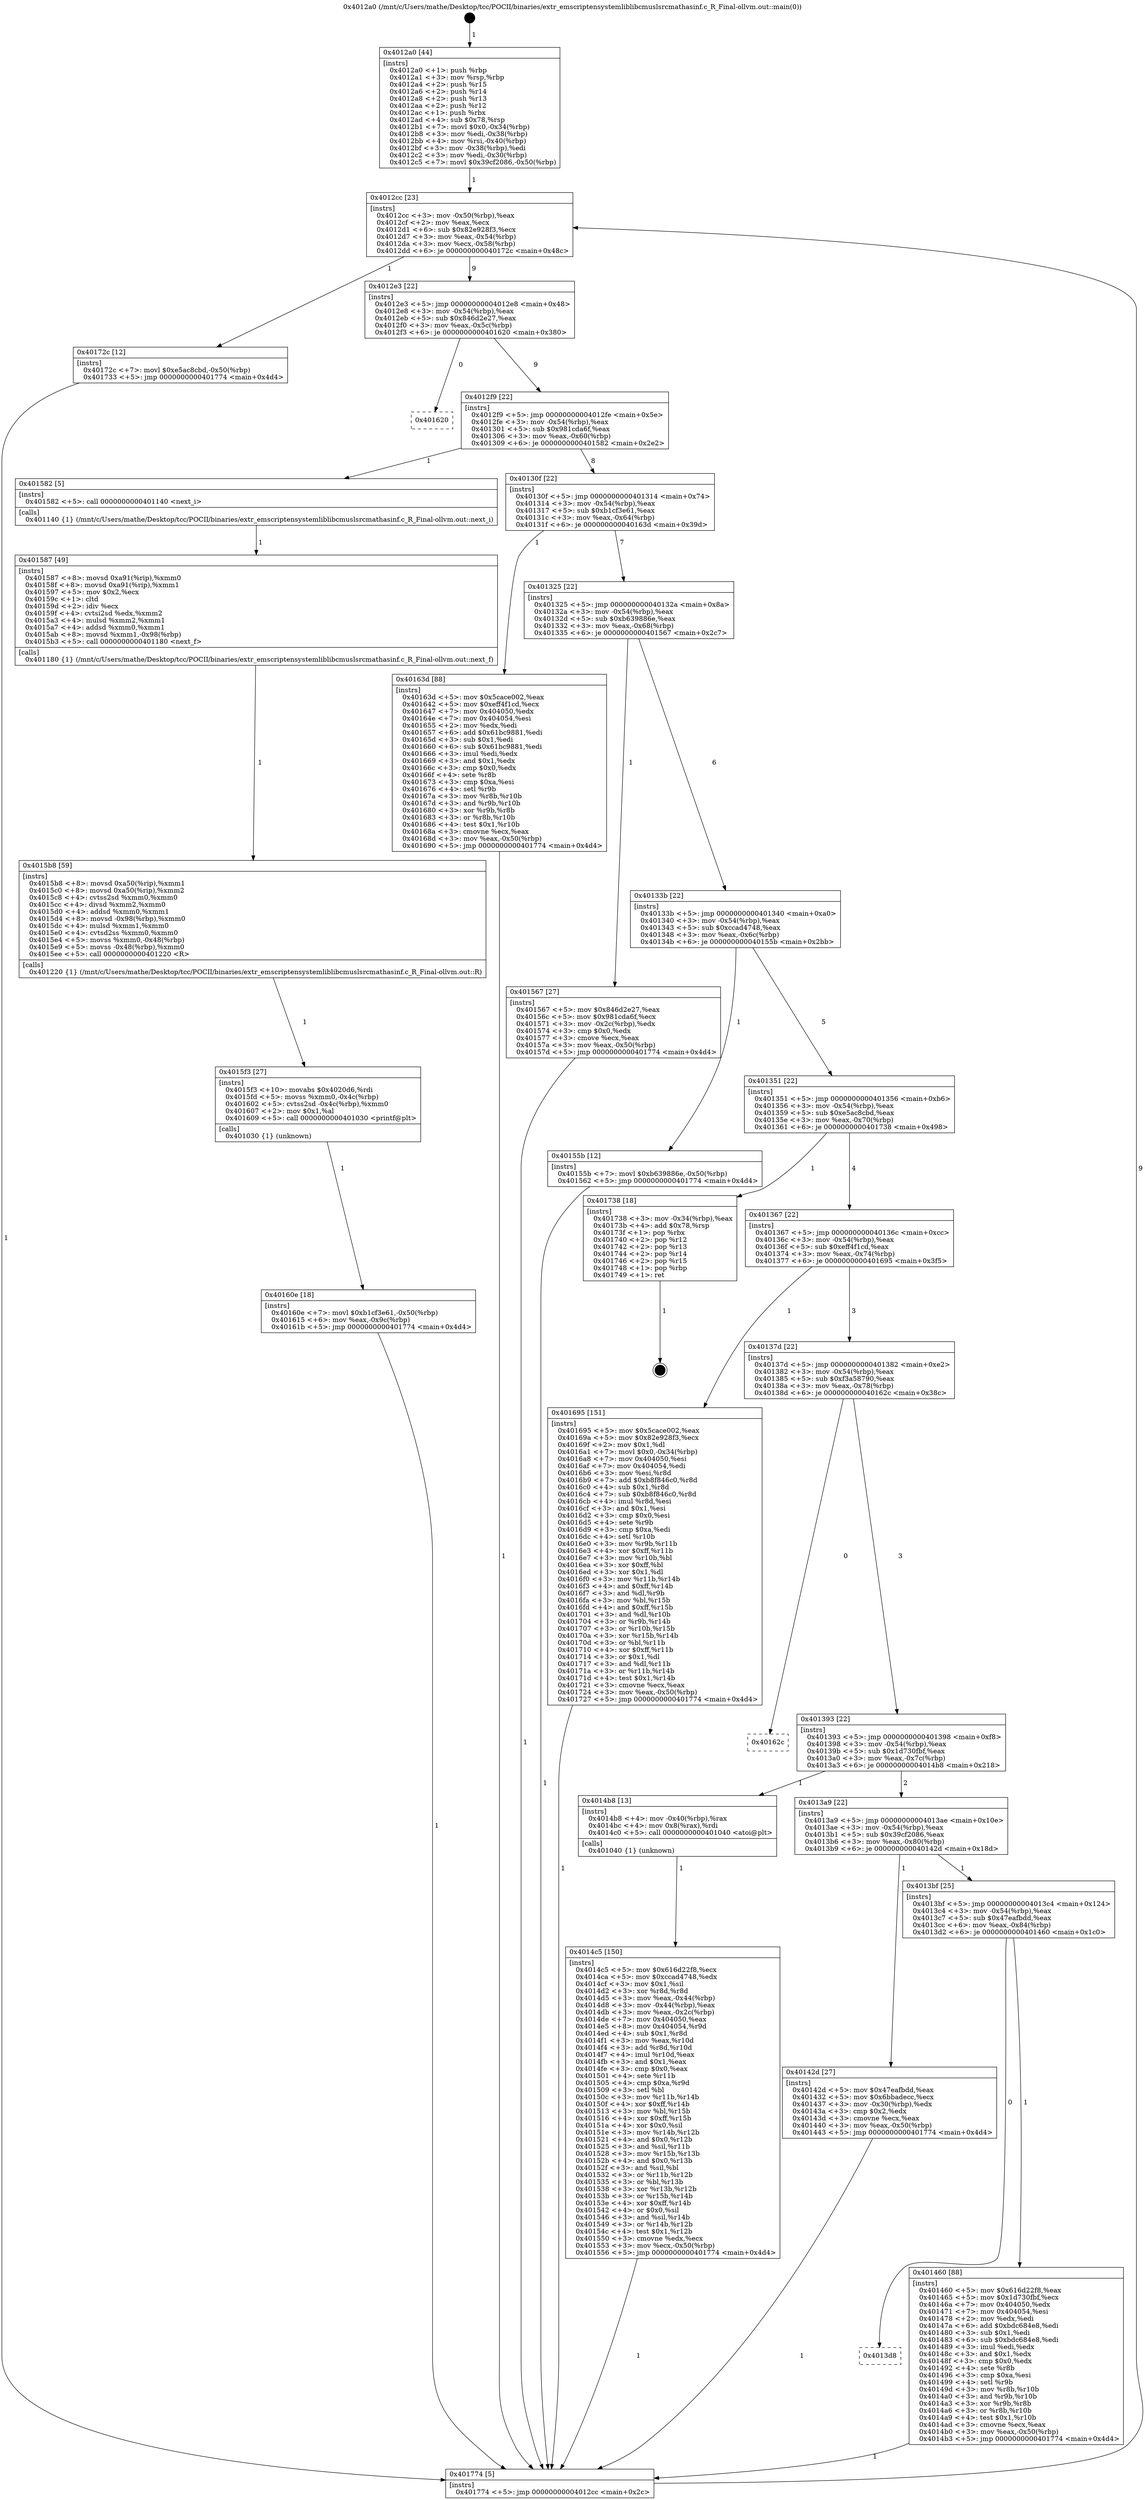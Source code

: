 digraph "0x4012a0" {
  label = "0x4012a0 (/mnt/c/Users/mathe/Desktop/tcc/POCII/binaries/extr_emscriptensystemliblibcmuslsrcmathasinf.c_R_Final-ollvm.out::main(0))"
  labelloc = "t"
  node[shape=record]

  Entry [label="",width=0.3,height=0.3,shape=circle,fillcolor=black,style=filled]
  "0x4012cc" [label="{
     0x4012cc [23]\l
     | [instrs]\l
     &nbsp;&nbsp;0x4012cc \<+3\>: mov -0x50(%rbp),%eax\l
     &nbsp;&nbsp;0x4012cf \<+2\>: mov %eax,%ecx\l
     &nbsp;&nbsp;0x4012d1 \<+6\>: sub $0x82e928f3,%ecx\l
     &nbsp;&nbsp;0x4012d7 \<+3\>: mov %eax,-0x54(%rbp)\l
     &nbsp;&nbsp;0x4012da \<+3\>: mov %ecx,-0x58(%rbp)\l
     &nbsp;&nbsp;0x4012dd \<+6\>: je 000000000040172c \<main+0x48c\>\l
  }"]
  "0x40172c" [label="{
     0x40172c [12]\l
     | [instrs]\l
     &nbsp;&nbsp;0x40172c \<+7\>: movl $0xe5ac8cbd,-0x50(%rbp)\l
     &nbsp;&nbsp;0x401733 \<+5\>: jmp 0000000000401774 \<main+0x4d4\>\l
  }"]
  "0x4012e3" [label="{
     0x4012e3 [22]\l
     | [instrs]\l
     &nbsp;&nbsp;0x4012e3 \<+5\>: jmp 00000000004012e8 \<main+0x48\>\l
     &nbsp;&nbsp;0x4012e8 \<+3\>: mov -0x54(%rbp),%eax\l
     &nbsp;&nbsp;0x4012eb \<+5\>: sub $0x846d2e27,%eax\l
     &nbsp;&nbsp;0x4012f0 \<+3\>: mov %eax,-0x5c(%rbp)\l
     &nbsp;&nbsp;0x4012f3 \<+6\>: je 0000000000401620 \<main+0x380\>\l
  }"]
  Exit [label="",width=0.3,height=0.3,shape=circle,fillcolor=black,style=filled,peripheries=2]
  "0x401620" [label="{
     0x401620\l
  }", style=dashed]
  "0x4012f9" [label="{
     0x4012f9 [22]\l
     | [instrs]\l
     &nbsp;&nbsp;0x4012f9 \<+5\>: jmp 00000000004012fe \<main+0x5e\>\l
     &nbsp;&nbsp;0x4012fe \<+3\>: mov -0x54(%rbp),%eax\l
     &nbsp;&nbsp;0x401301 \<+5\>: sub $0x981cda6f,%eax\l
     &nbsp;&nbsp;0x401306 \<+3\>: mov %eax,-0x60(%rbp)\l
     &nbsp;&nbsp;0x401309 \<+6\>: je 0000000000401582 \<main+0x2e2\>\l
  }"]
  "0x40160e" [label="{
     0x40160e [18]\l
     | [instrs]\l
     &nbsp;&nbsp;0x40160e \<+7\>: movl $0xb1cf3e61,-0x50(%rbp)\l
     &nbsp;&nbsp;0x401615 \<+6\>: mov %eax,-0x9c(%rbp)\l
     &nbsp;&nbsp;0x40161b \<+5\>: jmp 0000000000401774 \<main+0x4d4\>\l
  }"]
  "0x401582" [label="{
     0x401582 [5]\l
     | [instrs]\l
     &nbsp;&nbsp;0x401582 \<+5\>: call 0000000000401140 \<next_i\>\l
     | [calls]\l
     &nbsp;&nbsp;0x401140 \{1\} (/mnt/c/Users/mathe/Desktop/tcc/POCII/binaries/extr_emscriptensystemliblibcmuslsrcmathasinf.c_R_Final-ollvm.out::next_i)\l
  }"]
  "0x40130f" [label="{
     0x40130f [22]\l
     | [instrs]\l
     &nbsp;&nbsp;0x40130f \<+5\>: jmp 0000000000401314 \<main+0x74\>\l
     &nbsp;&nbsp;0x401314 \<+3\>: mov -0x54(%rbp),%eax\l
     &nbsp;&nbsp;0x401317 \<+5\>: sub $0xb1cf3e61,%eax\l
     &nbsp;&nbsp;0x40131c \<+3\>: mov %eax,-0x64(%rbp)\l
     &nbsp;&nbsp;0x40131f \<+6\>: je 000000000040163d \<main+0x39d\>\l
  }"]
  "0x4015f3" [label="{
     0x4015f3 [27]\l
     | [instrs]\l
     &nbsp;&nbsp;0x4015f3 \<+10\>: movabs $0x4020d6,%rdi\l
     &nbsp;&nbsp;0x4015fd \<+5\>: movss %xmm0,-0x4c(%rbp)\l
     &nbsp;&nbsp;0x401602 \<+5\>: cvtss2sd -0x4c(%rbp),%xmm0\l
     &nbsp;&nbsp;0x401607 \<+2\>: mov $0x1,%al\l
     &nbsp;&nbsp;0x401609 \<+5\>: call 0000000000401030 \<printf@plt\>\l
     | [calls]\l
     &nbsp;&nbsp;0x401030 \{1\} (unknown)\l
  }"]
  "0x40163d" [label="{
     0x40163d [88]\l
     | [instrs]\l
     &nbsp;&nbsp;0x40163d \<+5\>: mov $0x5cace002,%eax\l
     &nbsp;&nbsp;0x401642 \<+5\>: mov $0xeff4f1cd,%ecx\l
     &nbsp;&nbsp;0x401647 \<+7\>: mov 0x404050,%edx\l
     &nbsp;&nbsp;0x40164e \<+7\>: mov 0x404054,%esi\l
     &nbsp;&nbsp;0x401655 \<+2\>: mov %edx,%edi\l
     &nbsp;&nbsp;0x401657 \<+6\>: add $0x61bc9881,%edi\l
     &nbsp;&nbsp;0x40165d \<+3\>: sub $0x1,%edi\l
     &nbsp;&nbsp;0x401660 \<+6\>: sub $0x61bc9881,%edi\l
     &nbsp;&nbsp;0x401666 \<+3\>: imul %edi,%edx\l
     &nbsp;&nbsp;0x401669 \<+3\>: and $0x1,%edx\l
     &nbsp;&nbsp;0x40166c \<+3\>: cmp $0x0,%edx\l
     &nbsp;&nbsp;0x40166f \<+4\>: sete %r8b\l
     &nbsp;&nbsp;0x401673 \<+3\>: cmp $0xa,%esi\l
     &nbsp;&nbsp;0x401676 \<+4\>: setl %r9b\l
     &nbsp;&nbsp;0x40167a \<+3\>: mov %r8b,%r10b\l
     &nbsp;&nbsp;0x40167d \<+3\>: and %r9b,%r10b\l
     &nbsp;&nbsp;0x401680 \<+3\>: xor %r9b,%r8b\l
     &nbsp;&nbsp;0x401683 \<+3\>: or %r8b,%r10b\l
     &nbsp;&nbsp;0x401686 \<+4\>: test $0x1,%r10b\l
     &nbsp;&nbsp;0x40168a \<+3\>: cmovne %ecx,%eax\l
     &nbsp;&nbsp;0x40168d \<+3\>: mov %eax,-0x50(%rbp)\l
     &nbsp;&nbsp;0x401690 \<+5\>: jmp 0000000000401774 \<main+0x4d4\>\l
  }"]
  "0x401325" [label="{
     0x401325 [22]\l
     | [instrs]\l
     &nbsp;&nbsp;0x401325 \<+5\>: jmp 000000000040132a \<main+0x8a\>\l
     &nbsp;&nbsp;0x40132a \<+3\>: mov -0x54(%rbp),%eax\l
     &nbsp;&nbsp;0x40132d \<+5\>: sub $0xb639886e,%eax\l
     &nbsp;&nbsp;0x401332 \<+3\>: mov %eax,-0x68(%rbp)\l
     &nbsp;&nbsp;0x401335 \<+6\>: je 0000000000401567 \<main+0x2c7\>\l
  }"]
  "0x4015b8" [label="{
     0x4015b8 [59]\l
     | [instrs]\l
     &nbsp;&nbsp;0x4015b8 \<+8\>: movsd 0xa50(%rip),%xmm1\l
     &nbsp;&nbsp;0x4015c0 \<+8\>: movsd 0xa50(%rip),%xmm2\l
     &nbsp;&nbsp;0x4015c8 \<+4\>: cvtss2sd %xmm0,%xmm0\l
     &nbsp;&nbsp;0x4015cc \<+4\>: divsd %xmm2,%xmm0\l
     &nbsp;&nbsp;0x4015d0 \<+4\>: addsd %xmm0,%xmm1\l
     &nbsp;&nbsp;0x4015d4 \<+8\>: movsd -0x98(%rbp),%xmm0\l
     &nbsp;&nbsp;0x4015dc \<+4\>: mulsd %xmm1,%xmm0\l
     &nbsp;&nbsp;0x4015e0 \<+4\>: cvtsd2ss %xmm0,%xmm0\l
     &nbsp;&nbsp;0x4015e4 \<+5\>: movss %xmm0,-0x48(%rbp)\l
     &nbsp;&nbsp;0x4015e9 \<+5\>: movss -0x48(%rbp),%xmm0\l
     &nbsp;&nbsp;0x4015ee \<+5\>: call 0000000000401220 \<R\>\l
     | [calls]\l
     &nbsp;&nbsp;0x401220 \{1\} (/mnt/c/Users/mathe/Desktop/tcc/POCII/binaries/extr_emscriptensystemliblibcmuslsrcmathasinf.c_R_Final-ollvm.out::R)\l
  }"]
  "0x401567" [label="{
     0x401567 [27]\l
     | [instrs]\l
     &nbsp;&nbsp;0x401567 \<+5\>: mov $0x846d2e27,%eax\l
     &nbsp;&nbsp;0x40156c \<+5\>: mov $0x981cda6f,%ecx\l
     &nbsp;&nbsp;0x401571 \<+3\>: mov -0x2c(%rbp),%edx\l
     &nbsp;&nbsp;0x401574 \<+3\>: cmp $0x0,%edx\l
     &nbsp;&nbsp;0x401577 \<+3\>: cmove %ecx,%eax\l
     &nbsp;&nbsp;0x40157a \<+3\>: mov %eax,-0x50(%rbp)\l
     &nbsp;&nbsp;0x40157d \<+5\>: jmp 0000000000401774 \<main+0x4d4\>\l
  }"]
  "0x40133b" [label="{
     0x40133b [22]\l
     | [instrs]\l
     &nbsp;&nbsp;0x40133b \<+5\>: jmp 0000000000401340 \<main+0xa0\>\l
     &nbsp;&nbsp;0x401340 \<+3\>: mov -0x54(%rbp),%eax\l
     &nbsp;&nbsp;0x401343 \<+5\>: sub $0xccad4748,%eax\l
     &nbsp;&nbsp;0x401348 \<+3\>: mov %eax,-0x6c(%rbp)\l
     &nbsp;&nbsp;0x40134b \<+6\>: je 000000000040155b \<main+0x2bb\>\l
  }"]
  "0x401587" [label="{
     0x401587 [49]\l
     | [instrs]\l
     &nbsp;&nbsp;0x401587 \<+8\>: movsd 0xa91(%rip),%xmm0\l
     &nbsp;&nbsp;0x40158f \<+8\>: movsd 0xa91(%rip),%xmm1\l
     &nbsp;&nbsp;0x401597 \<+5\>: mov $0x2,%ecx\l
     &nbsp;&nbsp;0x40159c \<+1\>: cltd\l
     &nbsp;&nbsp;0x40159d \<+2\>: idiv %ecx\l
     &nbsp;&nbsp;0x40159f \<+4\>: cvtsi2sd %edx,%xmm2\l
     &nbsp;&nbsp;0x4015a3 \<+4\>: mulsd %xmm2,%xmm1\l
     &nbsp;&nbsp;0x4015a7 \<+4\>: addsd %xmm0,%xmm1\l
     &nbsp;&nbsp;0x4015ab \<+8\>: movsd %xmm1,-0x98(%rbp)\l
     &nbsp;&nbsp;0x4015b3 \<+5\>: call 0000000000401180 \<next_f\>\l
     | [calls]\l
     &nbsp;&nbsp;0x401180 \{1\} (/mnt/c/Users/mathe/Desktop/tcc/POCII/binaries/extr_emscriptensystemliblibcmuslsrcmathasinf.c_R_Final-ollvm.out::next_f)\l
  }"]
  "0x40155b" [label="{
     0x40155b [12]\l
     | [instrs]\l
     &nbsp;&nbsp;0x40155b \<+7\>: movl $0xb639886e,-0x50(%rbp)\l
     &nbsp;&nbsp;0x401562 \<+5\>: jmp 0000000000401774 \<main+0x4d4\>\l
  }"]
  "0x401351" [label="{
     0x401351 [22]\l
     | [instrs]\l
     &nbsp;&nbsp;0x401351 \<+5\>: jmp 0000000000401356 \<main+0xb6\>\l
     &nbsp;&nbsp;0x401356 \<+3\>: mov -0x54(%rbp),%eax\l
     &nbsp;&nbsp;0x401359 \<+5\>: sub $0xe5ac8cbd,%eax\l
     &nbsp;&nbsp;0x40135e \<+3\>: mov %eax,-0x70(%rbp)\l
     &nbsp;&nbsp;0x401361 \<+6\>: je 0000000000401738 \<main+0x498\>\l
  }"]
  "0x4014c5" [label="{
     0x4014c5 [150]\l
     | [instrs]\l
     &nbsp;&nbsp;0x4014c5 \<+5\>: mov $0x616d22f8,%ecx\l
     &nbsp;&nbsp;0x4014ca \<+5\>: mov $0xccad4748,%edx\l
     &nbsp;&nbsp;0x4014cf \<+3\>: mov $0x1,%sil\l
     &nbsp;&nbsp;0x4014d2 \<+3\>: xor %r8d,%r8d\l
     &nbsp;&nbsp;0x4014d5 \<+3\>: mov %eax,-0x44(%rbp)\l
     &nbsp;&nbsp;0x4014d8 \<+3\>: mov -0x44(%rbp),%eax\l
     &nbsp;&nbsp;0x4014db \<+3\>: mov %eax,-0x2c(%rbp)\l
     &nbsp;&nbsp;0x4014de \<+7\>: mov 0x404050,%eax\l
     &nbsp;&nbsp;0x4014e5 \<+8\>: mov 0x404054,%r9d\l
     &nbsp;&nbsp;0x4014ed \<+4\>: sub $0x1,%r8d\l
     &nbsp;&nbsp;0x4014f1 \<+3\>: mov %eax,%r10d\l
     &nbsp;&nbsp;0x4014f4 \<+3\>: add %r8d,%r10d\l
     &nbsp;&nbsp;0x4014f7 \<+4\>: imul %r10d,%eax\l
     &nbsp;&nbsp;0x4014fb \<+3\>: and $0x1,%eax\l
     &nbsp;&nbsp;0x4014fe \<+3\>: cmp $0x0,%eax\l
     &nbsp;&nbsp;0x401501 \<+4\>: sete %r11b\l
     &nbsp;&nbsp;0x401505 \<+4\>: cmp $0xa,%r9d\l
     &nbsp;&nbsp;0x401509 \<+3\>: setl %bl\l
     &nbsp;&nbsp;0x40150c \<+3\>: mov %r11b,%r14b\l
     &nbsp;&nbsp;0x40150f \<+4\>: xor $0xff,%r14b\l
     &nbsp;&nbsp;0x401513 \<+3\>: mov %bl,%r15b\l
     &nbsp;&nbsp;0x401516 \<+4\>: xor $0xff,%r15b\l
     &nbsp;&nbsp;0x40151a \<+4\>: xor $0x0,%sil\l
     &nbsp;&nbsp;0x40151e \<+3\>: mov %r14b,%r12b\l
     &nbsp;&nbsp;0x401521 \<+4\>: and $0x0,%r12b\l
     &nbsp;&nbsp;0x401525 \<+3\>: and %sil,%r11b\l
     &nbsp;&nbsp;0x401528 \<+3\>: mov %r15b,%r13b\l
     &nbsp;&nbsp;0x40152b \<+4\>: and $0x0,%r13b\l
     &nbsp;&nbsp;0x40152f \<+3\>: and %sil,%bl\l
     &nbsp;&nbsp;0x401532 \<+3\>: or %r11b,%r12b\l
     &nbsp;&nbsp;0x401535 \<+3\>: or %bl,%r13b\l
     &nbsp;&nbsp;0x401538 \<+3\>: xor %r13b,%r12b\l
     &nbsp;&nbsp;0x40153b \<+3\>: or %r15b,%r14b\l
     &nbsp;&nbsp;0x40153e \<+4\>: xor $0xff,%r14b\l
     &nbsp;&nbsp;0x401542 \<+4\>: or $0x0,%sil\l
     &nbsp;&nbsp;0x401546 \<+3\>: and %sil,%r14b\l
     &nbsp;&nbsp;0x401549 \<+3\>: or %r14b,%r12b\l
     &nbsp;&nbsp;0x40154c \<+4\>: test $0x1,%r12b\l
     &nbsp;&nbsp;0x401550 \<+3\>: cmovne %edx,%ecx\l
     &nbsp;&nbsp;0x401553 \<+3\>: mov %ecx,-0x50(%rbp)\l
     &nbsp;&nbsp;0x401556 \<+5\>: jmp 0000000000401774 \<main+0x4d4\>\l
  }"]
  "0x401738" [label="{
     0x401738 [18]\l
     | [instrs]\l
     &nbsp;&nbsp;0x401738 \<+3\>: mov -0x34(%rbp),%eax\l
     &nbsp;&nbsp;0x40173b \<+4\>: add $0x78,%rsp\l
     &nbsp;&nbsp;0x40173f \<+1\>: pop %rbx\l
     &nbsp;&nbsp;0x401740 \<+2\>: pop %r12\l
     &nbsp;&nbsp;0x401742 \<+2\>: pop %r13\l
     &nbsp;&nbsp;0x401744 \<+2\>: pop %r14\l
     &nbsp;&nbsp;0x401746 \<+2\>: pop %r15\l
     &nbsp;&nbsp;0x401748 \<+1\>: pop %rbp\l
     &nbsp;&nbsp;0x401749 \<+1\>: ret\l
  }"]
  "0x401367" [label="{
     0x401367 [22]\l
     | [instrs]\l
     &nbsp;&nbsp;0x401367 \<+5\>: jmp 000000000040136c \<main+0xcc\>\l
     &nbsp;&nbsp;0x40136c \<+3\>: mov -0x54(%rbp),%eax\l
     &nbsp;&nbsp;0x40136f \<+5\>: sub $0xeff4f1cd,%eax\l
     &nbsp;&nbsp;0x401374 \<+3\>: mov %eax,-0x74(%rbp)\l
     &nbsp;&nbsp;0x401377 \<+6\>: je 0000000000401695 \<main+0x3f5\>\l
  }"]
  "0x4013d8" [label="{
     0x4013d8\l
  }", style=dashed]
  "0x401695" [label="{
     0x401695 [151]\l
     | [instrs]\l
     &nbsp;&nbsp;0x401695 \<+5\>: mov $0x5cace002,%eax\l
     &nbsp;&nbsp;0x40169a \<+5\>: mov $0x82e928f3,%ecx\l
     &nbsp;&nbsp;0x40169f \<+2\>: mov $0x1,%dl\l
     &nbsp;&nbsp;0x4016a1 \<+7\>: movl $0x0,-0x34(%rbp)\l
     &nbsp;&nbsp;0x4016a8 \<+7\>: mov 0x404050,%esi\l
     &nbsp;&nbsp;0x4016af \<+7\>: mov 0x404054,%edi\l
     &nbsp;&nbsp;0x4016b6 \<+3\>: mov %esi,%r8d\l
     &nbsp;&nbsp;0x4016b9 \<+7\>: add $0xb8f846c0,%r8d\l
     &nbsp;&nbsp;0x4016c0 \<+4\>: sub $0x1,%r8d\l
     &nbsp;&nbsp;0x4016c4 \<+7\>: sub $0xb8f846c0,%r8d\l
     &nbsp;&nbsp;0x4016cb \<+4\>: imul %r8d,%esi\l
     &nbsp;&nbsp;0x4016cf \<+3\>: and $0x1,%esi\l
     &nbsp;&nbsp;0x4016d2 \<+3\>: cmp $0x0,%esi\l
     &nbsp;&nbsp;0x4016d5 \<+4\>: sete %r9b\l
     &nbsp;&nbsp;0x4016d9 \<+3\>: cmp $0xa,%edi\l
     &nbsp;&nbsp;0x4016dc \<+4\>: setl %r10b\l
     &nbsp;&nbsp;0x4016e0 \<+3\>: mov %r9b,%r11b\l
     &nbsp;&nbsp;0x4016e3 \<+4\>: xor $0xff,%r11b\l
     &nbsp;&nbsp;0x4016e7 \<+3\>: mov %r10b,%bl\l
     &nbsp;&nbsp;0x4016ea \<+3\>: xor $0xff,%bl\l
     &nbsp;&nbsp;0x4016ed \<+3\>: xor $0x1,%dl\l
     &nbsp;&nbsp;0x4016f0 \<+3\>: mov %r11b,%r14b\l
     &nbsp;&nbsp;0x4016f3 \<+4\>: and $0xff,%r14b\l
     &nbsp;&nbsp;0x4016f7 \<+3\>: and %dl,%r9b\l
     &nbsp;&nbsp;0x4016fa \<+3\>: mov %bl,%r15b\l
     &nbsp;&nbsp;0x4016fd \<+4\>: and $0xff,%r15b\l
     &nbsp;&nbsp;0x401701 \<+3\>: and %dl,%r10b\l
     &nbsp;&nbsp;0x401704 \<+3\>: or %r9b,%r14b\l
     &nbsp;&nbsp;0x401707 \<+3\>: or %r10b,%r15b\l
     &nbsp;&nbsp;0x40170a \<+3\>: xor %r15b,%r14b\l
     &nbsp;&nbsp;0x40170d \<+3\>: or %bl,%r11b\l
     &nbsp;&nbsp;0x401710 \<+4\>: xor $0xff,%r11b\l
     &nbsp;&nbsp;0x401714 \<+3\>: or $0x1,%dl\l
     &nbsp;&nbsp;0x401717 \<+3\>: and %dl,%r11b\l
     &nbsp;&nbsp;0x40171a \<+3\>: or %r11b,%r14b\l
     &nbsp;&nbsp;0x40171d \<+4\>: test $0x1,%r14b\l
     &nbsp;&nbsp;0x401721 \<+3\>: cmovne %ecx,%eax\l
     &nbsp;&nbsp;0x401724 \<+3\>: mov %eax,-0x50(%rbp)\l
     &nbsp;&nbsp;0x401727 \<+5\>: jmp 0000000000401774 \<main+0x4d4\>\l
  }"]
  "0x40137d" [label="{
     0x40137d [22]\l
     | [instrs]\l
     &nbsp;&nbsp;0x40137d \<+5\>: jmp 0000000000401382 \<main+0xe2\>\l
     &nbsp;&nbsp;0x401382 \<+3\>: mov -0x54(%rbp),%eax\l
     &nbsp;&nbsp;0x401385 \<+5\>: sub $0xf3a58790,%eax\l
     &nbsp;&nbsp;0x40138a \<+3\>: mov %eax,-0x78(%rbp)\l
     &nbsp;&nbsp;0x40138d \<+6\>: je 000000000040162c \<main+0x38c\>\l
  }"]
  "0x401460" [label="{
     0x401460 [88]\l
     | [instrs]\l
     &nbsp;&nbsp;0x401460 \<+5\>: mov $0x616d22f8,%eax\l
     &nbsp;&nbsp;0x401465 \<+5\>: mov $0x1d730fbf,%ecx\l
     &nbsp;&nbsp;0x40146a \<+7\>: mov 0x404050,%edx\l
     &nbsp;&nbsp;0x401471 \<+7\>: mov 0x404054,%esi\l
     &nbsp;&nbsp;0x401478 \<+2\>: mov %edx,%edi\l
     &nbsp;&nbsp;0x40147a \<+6\>: add $0xbdc684e8,%edi\l
     &nbsp;&nbsp;0x401480 \<+3\>: sub $0x1,%edi\l
     &nbsp;&nbsp;0x401483 \<+6\>: sub $0xbdc684e8,%edi\l
     &nbsp;&nbsp;0x401489 \<+3\>: imul %edi,%edx\l
     &nbsp;&nbsp;0x40148c \<+3\>: and $0x1,%edx\l
     &nbsp;&nbsp;0x40148f \<+3\>: cmp $0x0,%edx\l
     &nbsp;&nbsp;0x401492 \<+4\>: sete %r8b\l
     &nbsp;&nbsp;0x401496 \<+3\>: cmp $0xa,%esi\l
     &nbsp;&nbsp;0x401499 \<+4\>: setl %r9b\l
     &nbsp;&nbsp;0x40149d \<+3\>: mov %r8b,%r10b\l
     &nbsp;&nbsp;0x4014a0 \<+3\>: and %r9b,%r10b\l
     &nbsp;&nbsp;0x4014a3 \<+3\>: xor %r9b,%r8b\l
     &nbsp;&nbsp;0x4014a6 \<+3\>: or %r8b,%r10b\l
     &nbsp;&nbsp;0x4014a9 \<+4\>: test $0x1,%r10b\l
     &nbsp;&nbsp;0x4014ad \<+3\>: cmovne %ecx,%eax\l
     &nbsp;&nbsp;0x4014b0 \<+3\>: mov %eax,-0x50(%rbp)\l
     &nbsp;&nbsp;0x4014b3 \<+5\>: jmp 0000000000401774 \<main+0x4d4\>\l
  }"]
  "0x40162c" [label="{
     0x40162c\l
  }", style=dashed]
  "0x401393" [label="{
     0x401393 [22]\l
     | [instrs]\l
     &nbsp;&nbsp;0x401393 \<+5\>: jmp 0000000000401398 \<main+0xf8\>\l
     &nbsp;&nbsp;0x401398 \<+3\>: mov -0x54(%rbp),%eax\l
     &nbsp;&nbsp;0x40139b \<+5\>: sub $0x1d730fbf,%eax\l
     &nbsp;&nbsp;0x4013a0 \<+3\>: mov %eax,-0x7c(%rbp)\l
     &nbsp;&nbsp;0x4013a3 \<+6\>: je 00000000004014b8 \<main+0x218\>\l
  }"]
  "0x4012a0" [label="{
     0x4012a0 [44]\l
     | [instrs]\l
     &nbsp;&nbsp;0x4012a0 \<+1\>: push %rbp\l
     &nbsp;&nbsp;0x4012a1 \<+3\>: mov %rsp,%rbp\l
     &nbsp;&nbsp;0x4012a4 \<+2\>: push %r15\l
     &nbsp;&nbsp;0x4012a6 \<+2\>: push %r14\l
     &nbsp;&nbsp;0x4012a8 \<+2\>: push %r13\l
     &nbsp;&nbsp;0x4012aa \<+2\>: push %r12\l
     &nbsp;&nbsp;0x4012ac \<+1\>: push %rbx\l
     &nbsp;&nbsp;0x4012ad \<+4\>: sub $0x78,%rsp\l
     &nbsp;&nbsp;0x4012b1 \<+7\>: movl $0x0,-0x34(%rbp)\l
     &nbsp;&nbsp;0x4012b8 \<+3\>: mov %edi,-0x38(%rbp)\l
     &nbsp;&nbsp;0x4012bb \<+4\>: mov %rsi,-0x40(%rbp)\l
     &nbsp;&nbsp;0x4012bf \<+3\>: mov -0x38(%rbp),%edi\l
     &nbsp;&nbsp;0x4012c2 \<+3\>: mov %edi,-0x30(%rbp)\l
     &nbsp;&nbsp;0x4012c5 \<+7\>: movl $0x39cf2086,-0x50(%rbp)\l
  }"]
  "0x4014b8" [label="{
     0x4014b8 [13]\l
     | [instrs]\l
     &nbsp;&nbsp;0x4014b8 \<+4\>: mov -0x40(%rbp),%rax\l
     &nbsp;&nbsp;0x4014bc \<+4\>: mov 0x8(%rax),%rdi\l
     &nbsp;&nbsp;0x4014c0 \<+5\>: call 0000000000401040 \<atoi@plt\>\l
     | [calls]\l
     &nbsp;&nbsp;0x401040 \{1\} (unknown)\l
  }"]
  "0x4013a9" [label="{
     0x4013a9 [22]\l
     | [instrs]\l
     &nbsp;&nbsp;0x4013a9 \<+5\>: jmp 00000000004013ae \<main+0x10e\>\l
     &nbsp;&nbsp;0x4013ae \<+3\>: mov -0x54(%rbp),%eax\l
     &nbsp;&nbsp;0x4013b1 \<+5\>: sub $0x39cf2086,%eax\l
     &nbsp;&nbsp;0x4013b6 \<+3\>: mov %eax,-0x80(%rbp)\l
     &nbsp;&nbsp;0x4013b9 \<+6\>: je 000000000040142d \<main+0x18d\>\l
  }"]
  "0x401774" [label="{
     0x401774 [5]\l
     | [instrs]\l
     &nbsp;&nbsp;0x401774 \<+5\>: jmp 00000000004012cc \<main+0x2c\>\l
  }"]
  "0x40142d" [label="{
     0x40142d [27]\l
     | [instrs]\l
     &nbsp;&nbsp;0x40142d \<+5\>: mov $0x47eafbdd,%eax\l
     &nbsp;&nbsp;0x401432 \<+5\>: mov $0x6bbadecc,%ecx\l
     &nbsp;&nbsp;0x401437 \<+3\>: mov -0x30(%rbp),%edx\l
     &nbsp;&nbsp;0x40143a \<+3\>: cmp $0x2,%edx\l
     &nbsp;&nbsp;0x40143d \<+3\>: cmovne %ecx,%eax\l
     &nbsp;&nbsp;0x401440 \<+3\>: mov %eax,-0x50(%rbp)\l
     &nbsp;&nbsp;0x401443 \<+5\>: jmp 0000000000401774 \<main+0x4d4\>\l
  }"]
  "0x4013bf" [label="{
     0x4013bf [25]\l
     | [instrs]\l
     &nbsp;&nbsp;0x4013bf \<+5\>: jmp 00000000004013c4 \<main+0x124\>\l
     &nbsp;&nbsp;0x4013c4 \<+3\>: mov -0x54(%rbp),%eax\l
     &nbsp;&nbsp;0x4013c7 \<+5\>: sub $0x47eafbdd,%eax\l
     &nbsp;&nbsp;0x4013cc \<+6\>: mov %eax,-0x84(%rbp)\l
     &nbsp;&nbsp;0x4013d2 \<+6\>: je 0000000000401460 \<main+0x1c0\>\l
  }"]
  Entry -> "0x4012a0" [label=" 1"]
  "0x4012cc" -> "0x40172c" [label=" 1"]
  "0x4012cc" -> "0x4012e3" [label=" 9"]
  "0x401738" -> Exit [label=" 1"]
  "0x4012e3" -> "0x401620" [label=" 0"]
  "0x4012e3" -> "0x4012f9" [label=" 9"]
  "0x40172c" -> "0x401774" [label=" 1"]
  "0x4012f9" -> "0x401582" [label=" 1"]
  "0x4012f9" -> "0x40130f" [label=" 8"]
  "0x401695" -> "0x401774" [label=" 1"]
  "0x40130f" -> "0x40163d" [label=" 1"]
  "0x40130f" -> "0x401325" [label=" 7"]
  "0x40163d" -> "0x401774" [label=" 1"]
  "0x401325" -> "0x401567" [label=" 1"]
  "0x401325" -> "0x40133b" [label=" 6"]
  "0x40160e" -> "0x401774" [label=" 1"]
  "0x40133b" -> "0x40155b" [label=" 1"]
  "0x40133b" -> "0x401351" [label=" 5"]
  "0x4015f3" -> "0x40160e" [label=" 1"]
  "0x401351" -> "0x401738" [label=" 1"]
  "0x401351" -> "0x401367" [label=" 4"]
  "0x4015b8" -> "0x4015f3" [label=" 1"]
  "0x401367" -> "0x401695" [label=" 1"]
  "0x401367" -> "0x40137d" [label=" 3"]
  "0x401587" -> "0x4015b8" [label=" 1"]
  "0x40137d" -> "0x40162c" [label=" 0"]
  "0x40137d" -> "0x401393" [label=" 3"]
  "0x401582" -> "0x401587" [label=" 1"]
  "0x401393" -> "0x4014b8" [label=" 1"]
  "0x401393" -> "0x4013a9" [label=" 2"]
  "0x40155b" -> "0x401774" [label=" 1"]
  "0x4013a9" -> "0x40142d" [label=" 1"]
  "0x4013a9" -> "0x4013bf" [label=" 1"]
  "0x40142d" -> "0x401774" [label=" 1"]
  "0x4012a0" -> "0x4012cc" [label=" 1"]
  "0x401774" -> "0x4012cc" [label=" 9"]
  "0x401567" -> "0x401774" [label=" 1"]
  "0x4013bf" -> "0x401460" [label=" 1"]
  "0x4013bf" -> "0x4013d8" [label=" 0"]
  "0x401460" -> "0x401774" [label=" 1"]
  "0x4014b8" -> "0x4014c5" [label=" 1"]
  "0x4014c5" -> "0x401774" [label=" 1"]
}
